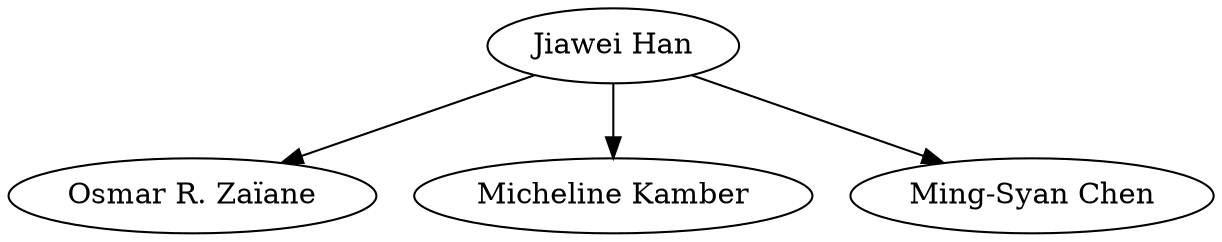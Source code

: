 strict digraph G{
"Jiawei Han" -> "Osmar R. Zaïane"
"Jiawei Han" -> "Micheline Kamber"
"Jiawei Han" -> "Ming-Syan Chen"
}